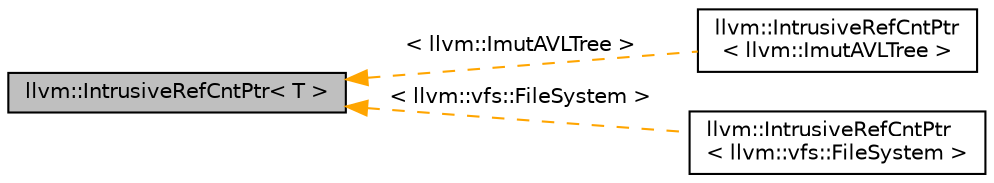digraph "llvm::IntrusiveRefCntPtr&lt; T &gt;"
{
 // LATEX_PDF_SIZE
  bgcolor="transparent";
  edge [fontname="Helvetica",fontsize="10",labelfontname="Helvetica",labelfontsize="10"];
  node [fontname="Helvetica",fontsize="10",shape=record];
  rankdir="LR";
  Node1 [label="llvm::IntrusiveRefCntPtr\< T \>",height=0.2,width=0.4,color="black", fillcolor="grey75", style="filled", fontcolor="black",tooltip="A smart pointer to a reference-counted object that inherits from RefCountedBase or ThreadSafeRefCount..."];
  Node1 -> Node2 [dir="back",color="orange",fontsize="10",style="dashed",label=" \< llvm::ImutAVLTree \>" ,fontname="Helvetica"];
  Node2 [label="llvm::IntrusiveRefCntPtr\l\< llvm::ImutAVLTree \>",height=0.2,width=0.4,color="black",URL="$classllvm_1_1IntrusiveRefCntPtr.html",tooltip=" "];
  Node1 -> Node3 [dir="back",color="orange",fontsize="10",style="dashed",label=" \< llvm::vfs::FileSystem \>" ,fontname="Helvetica"];
  Node3 [label="llvm::IntrusiveRefCntPtr\l\< llvm::vfs::FileSystem \>",height=0.2,width=0.4,color="black",URL="$classllvm_1_1IntrusiveRefCntPtr.html",tooltip=" "];
}
